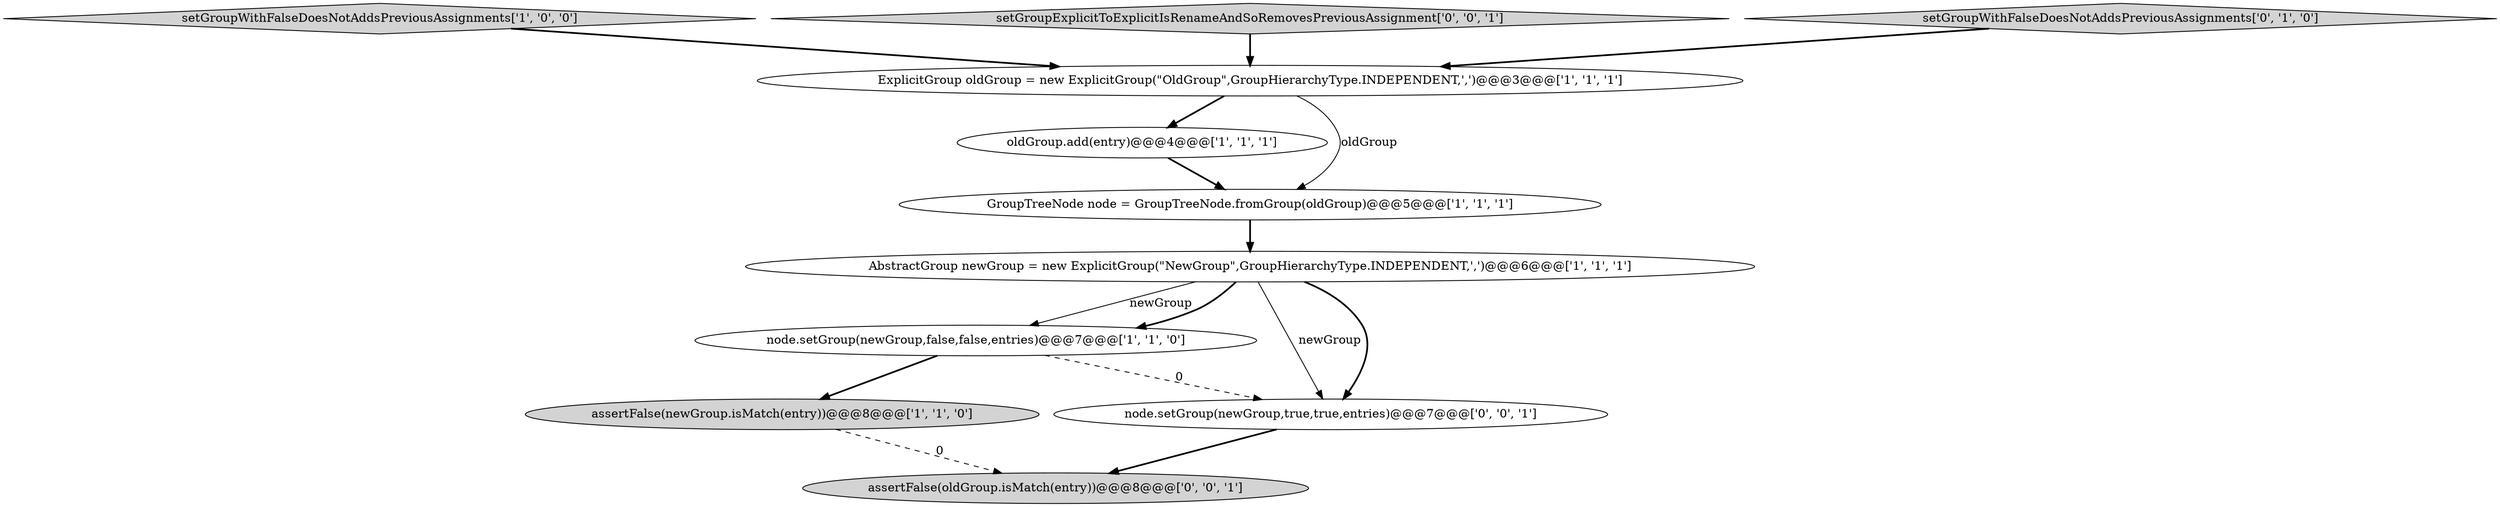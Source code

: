 digraph {
2 [style = filled, label = "AbstractGroup newGroup = new ExplicitGroup(\"NewGroup\",GroupHierarchyType.INDEPENDENT,',')@@@6@@@['1', '1', '1']", fillcolor = white, shape = ellipse image = "AAA0AAABBB1BBB"];
3 [style = filled, label = "node.setGroup(newGroup,false,false,entries)@@@7@@@['1', '1', '0']", fillcolor = white, shape = ellipse image = "AAA0AAABBB1BBB"];
10 [style = filled, label = "assertFalse(oldGroup.isMatch(entry))@@@8@@@['0', '0', '1']", fillcolor = lightgray, shape = ellipse image = "AAA0AAABBB3BBB"];
0 [style = filled, label = "ExplicitGroup oldGroup = new ExplicitGroup(\"OldGroup\",GroupHierarchyType.INDEPENDENT,',')@@@3@@@['1', '1', '1']", fillcolor = white, shape = ellipse image = "AAA0AAABBB1BBB"];
1 [style = filled, label = "setGroupWithFalseDoesNotAddsPreviousAssignments['1', '0', '0']", fillcolor = lightgray, shape = diamond image = "AAA0AAABBB1BBB"];
8 [style = filled, label = "setGroupExplicitToExplicitIsRenameAndSoRemovesPreviousAssignment['0', '0', '1']", fillcolor = lightgray, shape = diamond image = "AAA0AAABBB3BBB"];
5 [style = filled, label = "oldGroup.add(entry)@@@4@@@['1', '1', '1']", fillcolor = white, shape = ellipse image = "AAA0AAABBB1BBB"];
4 [style = filled, label = "GroupTreeNode node = GroupTreeNode.fromGroup(oldGroup)@@@5@@@['1', '1', '1']", fillcolor = white, shape = ellipse image = "AAA0AAABBB1BBB"];
6 [style = filled, label = "assertFalse(newGroup.isMatch(entry))@@@8@@@['1', '1', '0']", fillcolor = lightgray, shape = ellipse image = "AAA0AAABBB1BBB"];
9 [style = filled, label = "node.setGroup(newGroup,true,true,entries)@@@7@@@['0', '0', '1']", fillcolor = white, shape = ellipse image = "AAA0AAABBB3BBB"];
7 [style = filled, label = "setGroupWithFalseDoesNotAddsPreviousAssignments['0', '1', '0']", fillcolor = lightgray, shape = diamond image = "AAA0AAABBB2BBB"];
8->0 [style = bold, label=""];
2->3 [style = solid, label="newGroup"];
2->9 [style = solid, label="newGroup"];
3->6 [style = bold, label=""];
6->10 [style = dashed, label="0"];
7->0 [style = bold, label=""];
4->2 [style = bold, label=""];
1->0 [style = bold, label=""];
2->9 [style = bold, label=""];
9->10 [style = bold, label=""];
3->9 [style = dashed, label="0"];
0->4 [style = solid, label="oldGroup"];
5->4 [style = bold, label=""];
2->3 [style = bold, label=""];
0->5 [style = bold, label=""];
}
